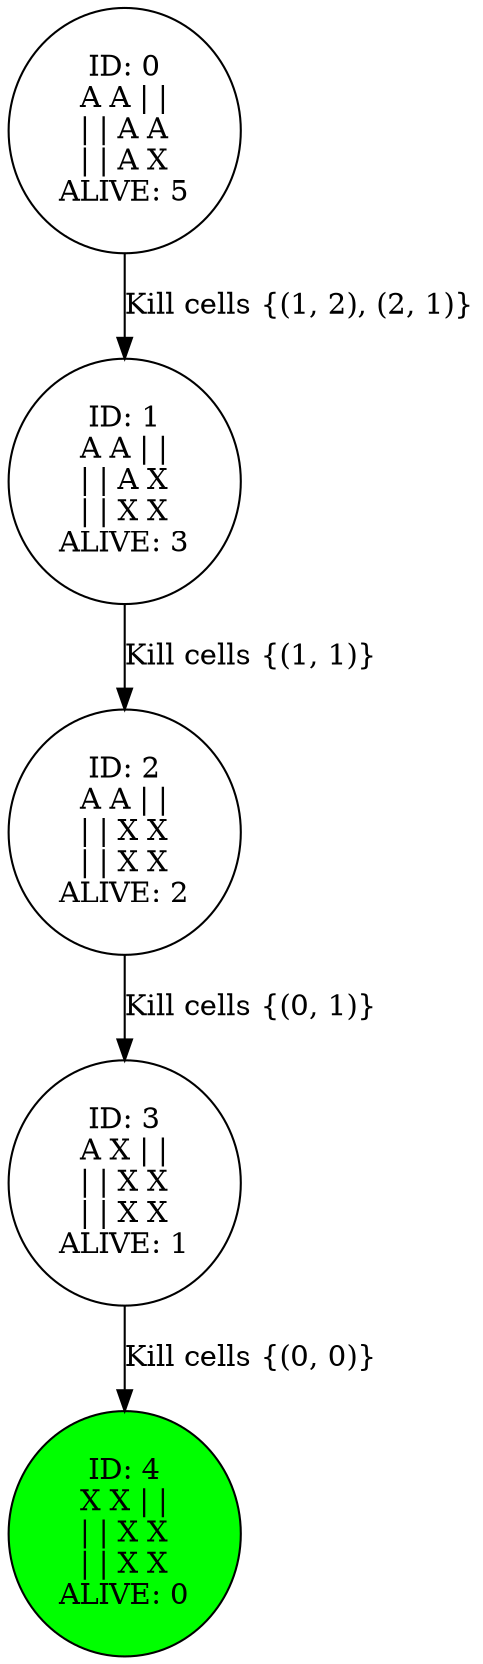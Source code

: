 digraph G {
spline=line;
"ID: 0
A A | |
| | A A
| | A X
ALIVE: 5
" -> "ID: 1
A A | |
| | A X
| | X X
ALIVE: 3
" [label="Kill cells {(1, 2), (2, 1)}"];
"ID: 1
A A | |
| | A X
| | X X
ALIVE: 3
" -> "ID: 2
A A | |
| | X X
| | X X
ALIVE: 2
" [label="Kill cells {(1, 1)}"];
"ID: 2
A A | |
| | X X
| | X X
ALIVE: 2
" -> "ID: 3
A X | |
| | X X
| | X X
ALIVE: 1
" [label="Kill cells {(0, 1)}"];
"ID: 3
A X | |
| | X X
| | X X
ALIVE: 1
" -> "ID: 4
X X | |
| | X X
| | X X
ALIVE: 0
" [label="Kill cells {(0, 0)}"];
"ID: 4
X X | |
| | X X
| | X X
ALIVE: 0
" [style=filled fillcolor=green];
}